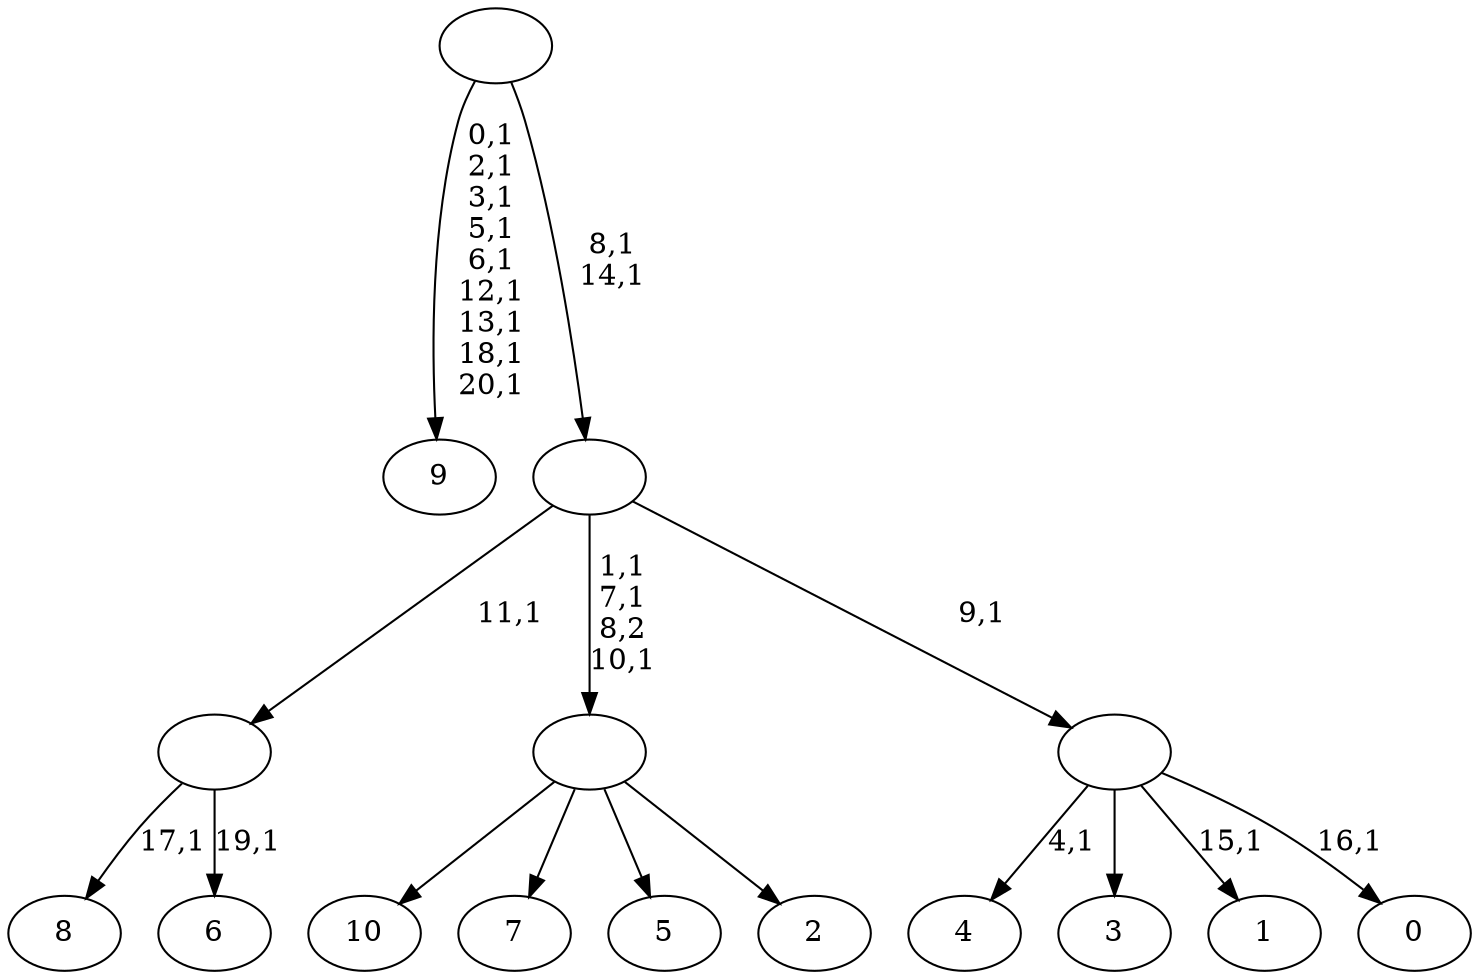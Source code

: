 digraph T {
	32 [label="10"]
	31 [label="9"]
	21 [label="8"]
	19 [label="7"]
	18 [label="6"]
	16 [label=""]
	15 [label="5"]
	14 [label="4"]
	12 [label="3"]
	11 [label="2"]
	10 [label=""]
	7 [label="1"]
	5 [label="0"]
	3 [label=""]
	2 [label=""]
	0 [label=""]
	16 -> 18 [label="19,1"]
	16 -> 21 [label="17,1"]
	10 -> 32 [label=""]
	10 -> 19 [label=""]
	10 -> 15 [label=""]
	10 -> 11 [label=""]
	3 -> 5 [label="16,1"]
	3 -> 7 [label="15,1"]
	3 -> 14 [label="4,1"]
	3 -> 12 [label=""]
	2 -> 10 [label="1,1\n7,1\n8,2\n10,1"]
	2 -> 16 [label="11,1"]
	2 -> 3 [label="9,1"]
	0 -> 2 [label="8,1\n14,1"]
	0 -> 31 [label="0,1\n2,1\n3,1\n5,1\n6,1\n12,1\n13,1\n18,1\n20,1"]
}
